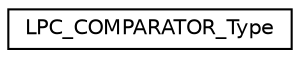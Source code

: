 digraph "Graphical Class Hierarchy"
{
  edge [fontname="Helvetica",fontsize="10",labelfontname="Helvetica",labelfontsize="10"];
  node [fontname="Helvetica",fontsize="10",shape=record];
  rankdir="LR";
  Node1 [label="LPC_COMPARATOR_Type",height=0.2,width=0.4,color="black", fillcolor="white", style="filled",URL="$d6/dd0/structLPC__COMPARATOR__Type.html"];
}
